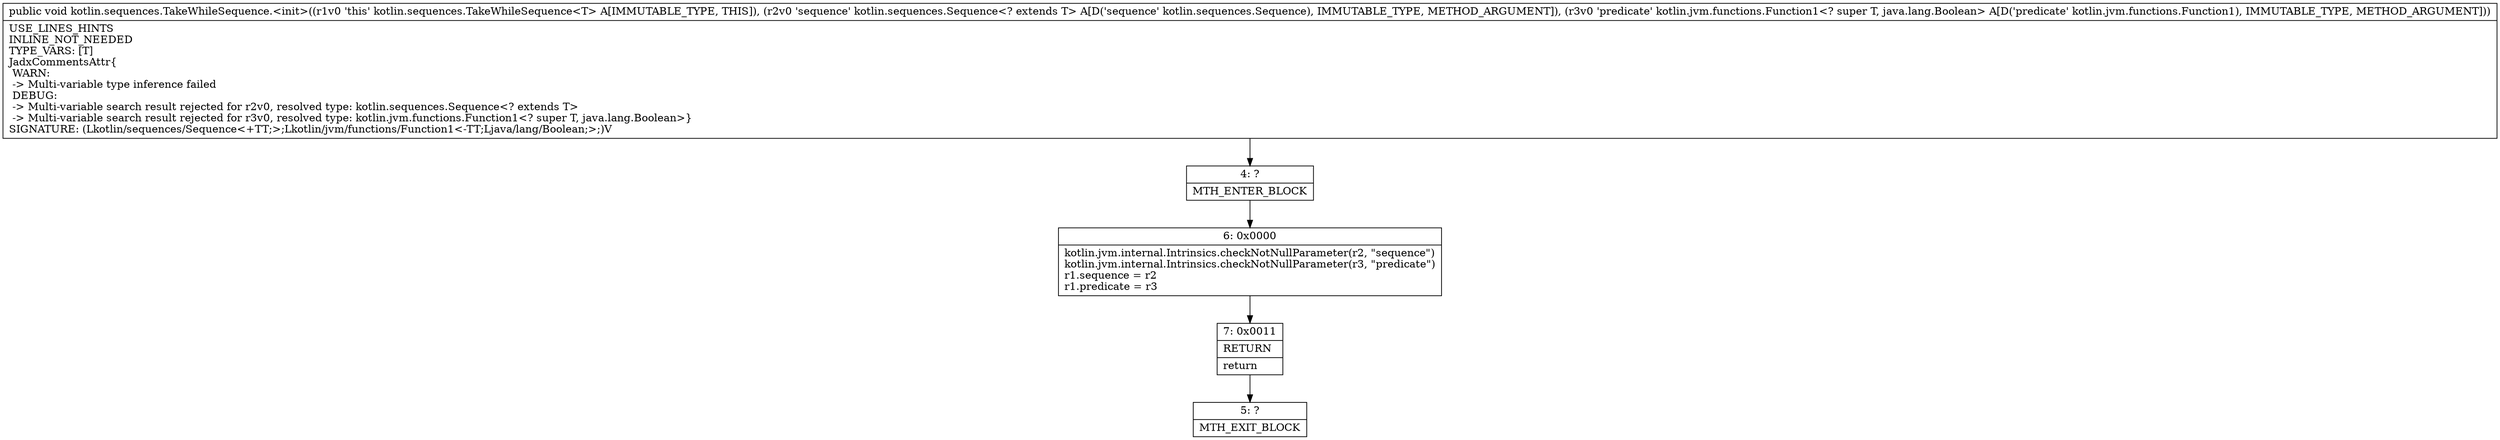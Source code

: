 digraph "CFG forkotlin.sequences.TakeWhileSequence.\<init\>(Lkotlin\/sequences\/Sequence;Lkotlin\/jvm\/functions\/Function1;)V" {
Node_4 [shape=record,label="{4\:\ ?|MTH_ENTER_BLOCK\l}"];
Node_6 [shape=record,label="{6\:\ 0x0000|kotlin.jvm.internal.Intrinsics.checkNotNullParameter(r2, \"sequence\")\lkotlin.jvm.internal.Intrinsics.checkNotNullParameter(r3, \"predicate\")\lr1.sequence = r2\lr1.predicate = r3\l}"];
Node_7 [shape=record,label="{7\:\ 0x0011|RETURN\l|return\l}"];
Node_5 [shape=record,label="{5\:\ ?|MTH_EXIT_BLOCK\l}"];
MethodNode[shape=record,label="{public void kotlin.sequences.TakeWhileSequence.\<init\>((r1v0 'this' kotlin.sequences.TakeWhileSequence\<T\> A[IMMUTABLE_TYPE, THIS]), (r2v0 'sequence' kotlin.sequences.Sequence\<? extends T\> A[D('sequence' kotlin.sequences.Sequence), IMMUTABLE_TYPE, METHOD_ARGUMENT]), (r3v0 'predicate' kotlin.jvm.functions.Function1\<? super T, java.lang.Boolean\> A[D('predicate' kotlin.jvm.functions.Function1), IMMUTABLE_TYPE, METHOD_ARGUMENT]))  | USE_LINES_HINTS\lINLINE_NOT_NEEDED\lTYPE_VARS: [T]\lJadxCommentsAttr\{\l WARN: \l \-\> Multi\-variable type inference failed\l DEBUG: \l \-\> Multi\-variable search result rejected for r2v0, resolved type: kotlin.sequences.Sequence\<? extends T\>\l \-\> Multi\-variable search result rejected for r3v0, resolved type: kotlin.jvm.functions.Function1\<? super T, java.lang.Boolean\>\}\lSIGNATURE: (Lkotlin\/sequences\/Sequence\<+TT;\>;Lkotlin\/jvm\/functions\/Function1\<\-TT;Ljava\/lang\/Boolean;\>;)V\l}"];
MethodNode -> Node_4;Node_4 -> Node_6;
Node_6 -> Node_7;
Node_7 -> Node_5;
}


